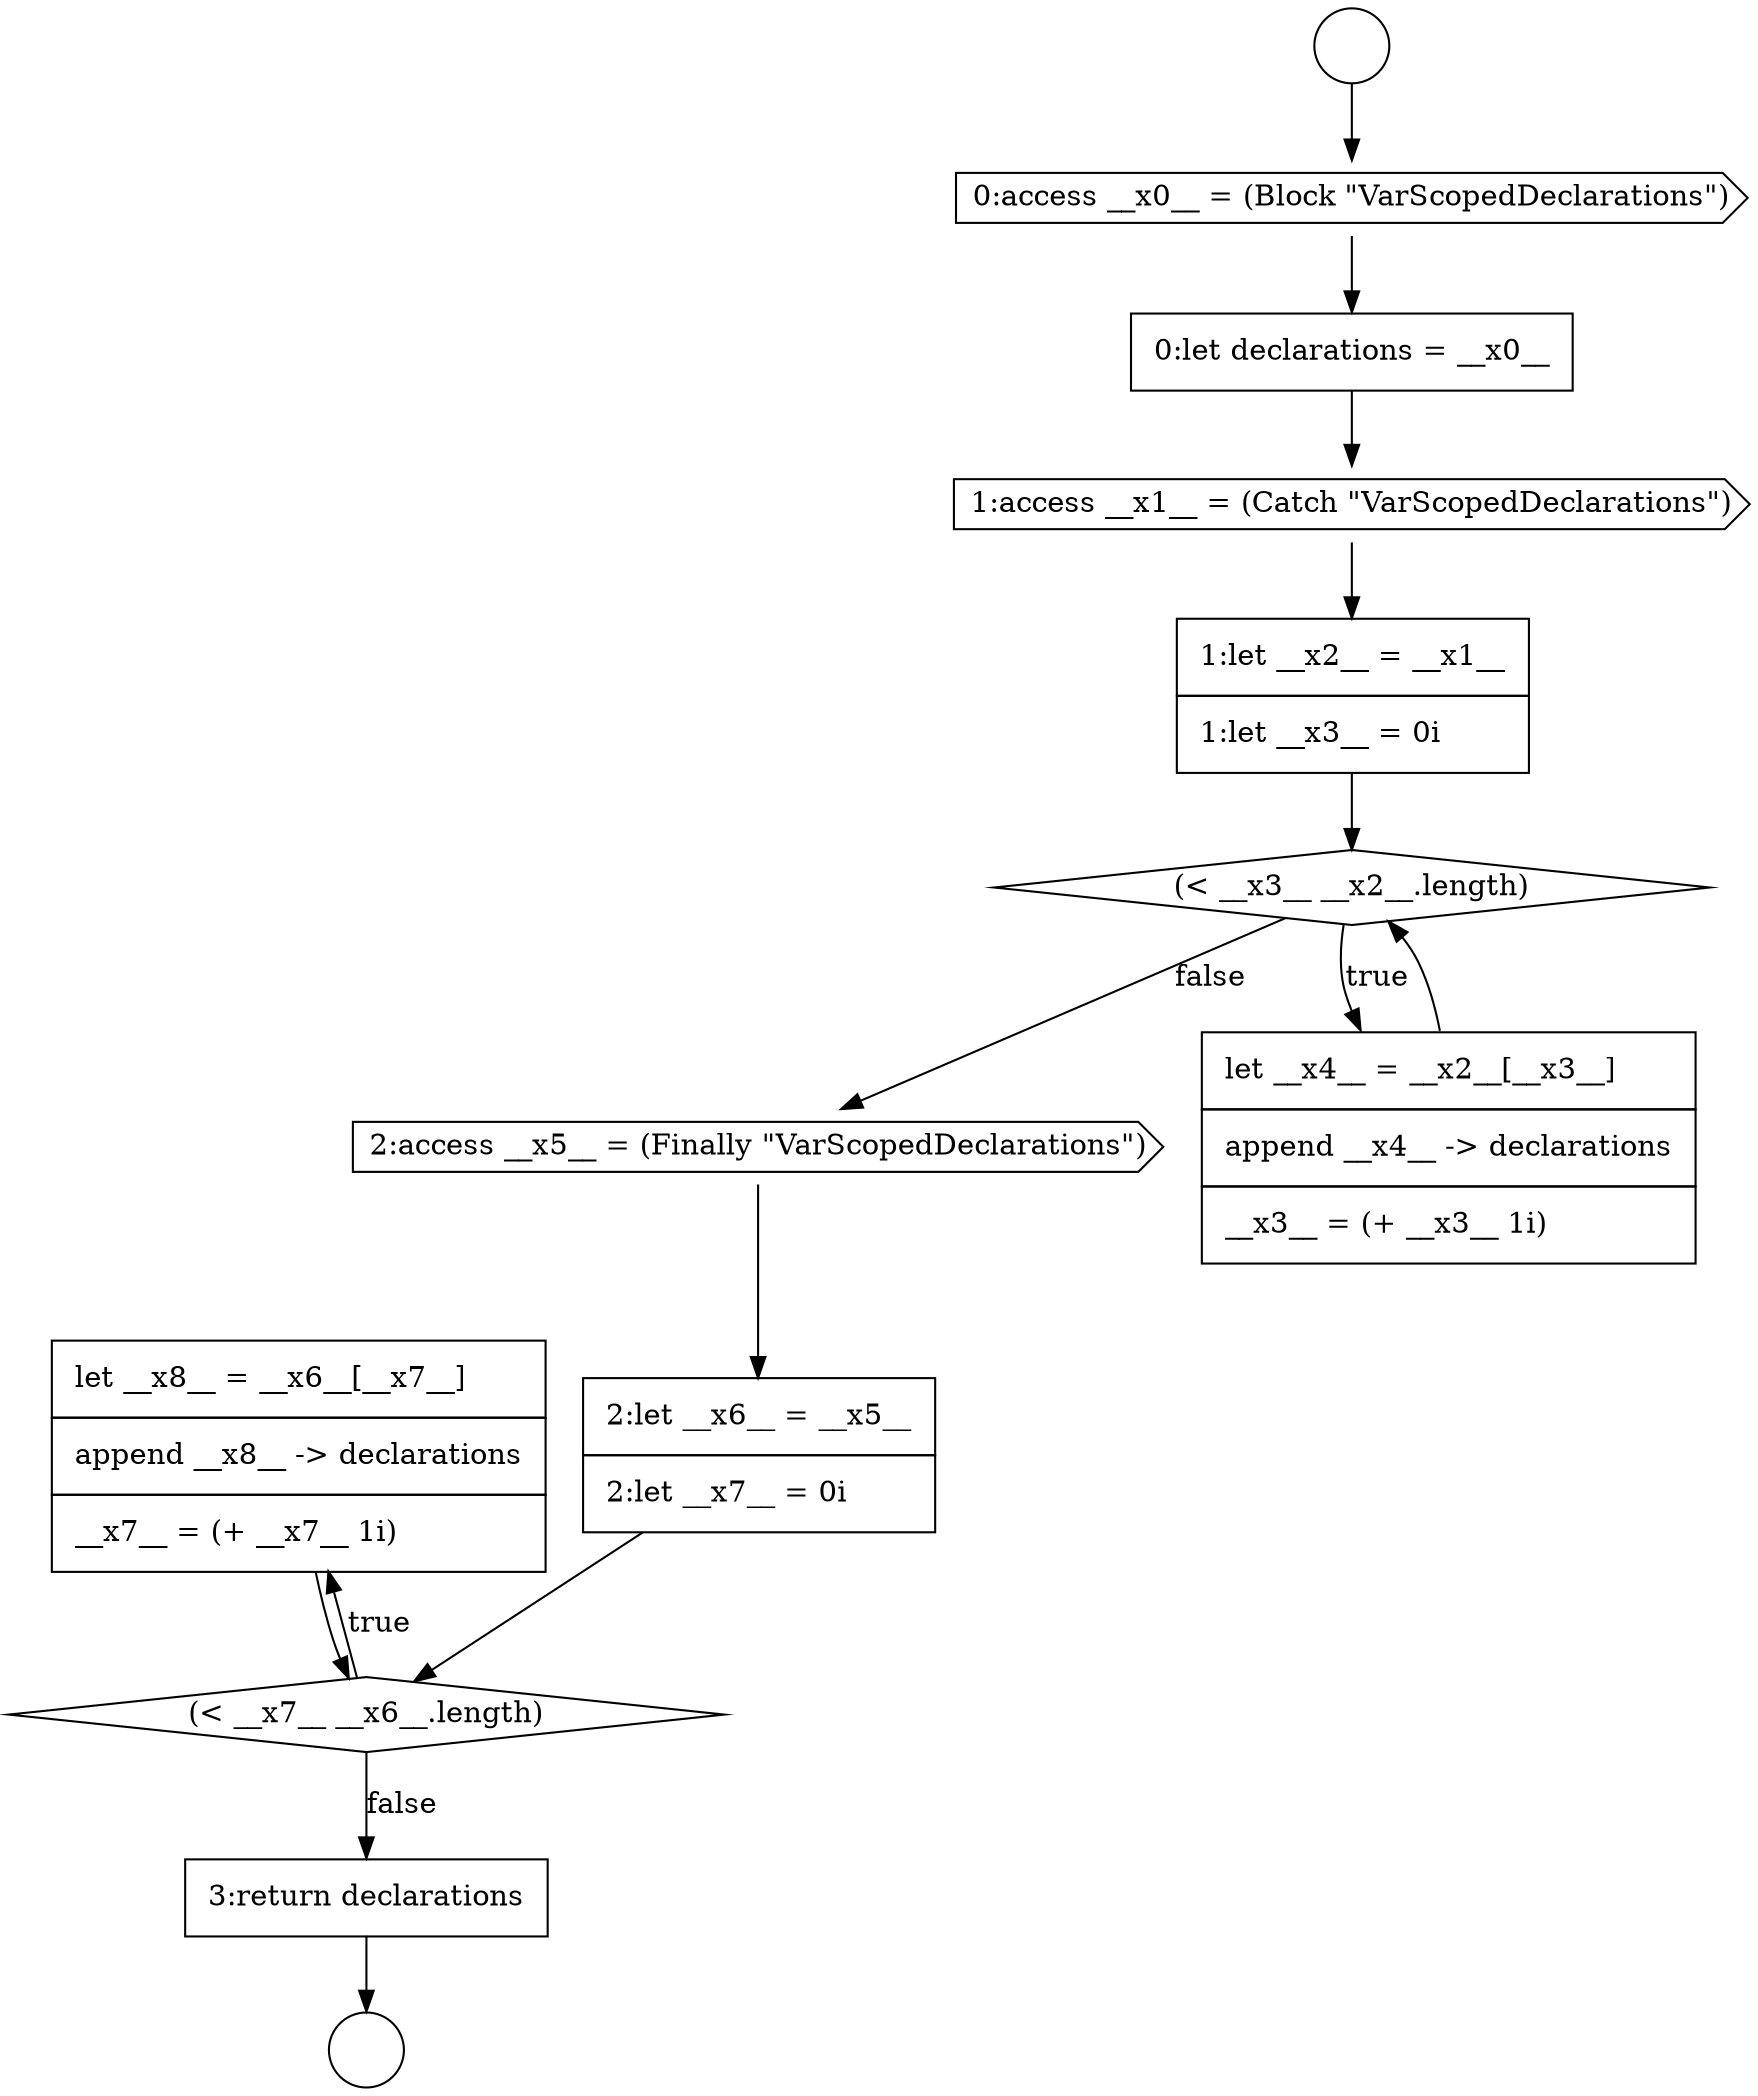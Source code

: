 digraph {
  node7605 [shape=none, margin=0, label=<<font color="black">
    <table border="0" cellborder="1" cellspacing="0" cellpadding="10">
      <tr><td align="left">let __x8__ = __x6__[__x7__]</td></tr>
      <tr><td align="left">append __x8__ -&gt; declarations</td></tr>
      <tr><td align="left">__x7__ = (+ __x7__ 1i)</td></tr>
    </table>
  </font>> color="black" fillcolor="white" style=filled]
  node7604 [shape=diamond, label=<<font color="black">(&lt; __x7__ __x6__.length)</font>> color="black" fillcolor="white" style=filled]
  node7597 [shape=none, margin=0, label=<<font color="black">
    <table border="0" cellborder="1" cellspacing="0" cellpadding="10">
      <tr><td align="left">0:let declarations = __x0__</td></tr>
    </table>
  </font>> color="black" fillcolor="white" style=filled]
  node7599 [shape=none, margin=0, label=<<font color="black">
    <table border="0" cellborder="1" cellspacing="0" cellpadding="10">
      <tr><td align="left">1:let __x2__ = __x1__</td></tr>
      <tr><td align="left">1:let __x3__ = 0i</td></tr>
    </table>
  </font>> color="black" fillcolor="white" style=filled]
  node7594 [shape=circle label=" " color="black" fillcolor="white" style=filled]
  node7600 [shape=diamond, label=<<font color="black">(&lt; __x3__ __x2__.length)</font>> color="black" fillcolor="white" style=filled]
  node7595 [shape=circle label=" " color="black" fillcolor="white" style=filled]
  node7606 [shape=none, margin=0, label=<<font color="black">
    <table border="0" cellborder="1" cellspacing="0" cellpadding="10">
      <tr><td align="left">3:return declarations</td></tr>
    </table>
  </font>> color="black" fillcolor="white" style=filled]
  node7602 [shape=cds, label=<<font color="black">2:access __x5__ = (Finally &quot;VarScopedDeclarations&quot;)</font>> color="black" fillcolor="white" style=filled]
  node7601 [shape=none, margin=0, label=<<font color="black">
    <table border="0" cellborder="1" cellspacing="0" cellpadding="10">
      <tr><td align="left">let __x4__ = __x2__[__x3__]</td></tr>
      <tr><td align="left">append __x4__ -&gt; declarations</td></tr>
      <tr><td align="left">__x3__ = (+ __x3__ 1i)</td></tr>
    </table>
  </font>> color="black" fillcolor="white" style=filled]
  node7596 [shape=cds, label=<<font color="black">0:access __x0__ = (Block &quot;VarScopedDeclarations&quot;)</font>> color="black" fillcolor="white" style=filled]
  node7598 [shape=cds, label=<<font color="black">1:access __x1__ = (Catch &quot;VarScopedDeclarations&quot;)</font>> color="black" fillcolor="white" style=filled]
  node7603 [shape=none, margin=0, label=<<font color="black">
    <table border="0" cellborder="1" cellspacing="0" cellpadding="10">
      <tr><td align="left">2:let __x6__ = __x5__</td></tr>
      <tr><td align="left">2:let __x7__ = 0i</td></tr>
    </table>
  </font>> color="black" fillcolor="white" style=filled]
  node7599 -> node7600 [ color="black"]
  node7598 -> node7599 [ color="black"]
  node7602 -> node7603 [ color="black"]
  node7597 -> node7598 [ color="black"]
  node7604 -> node7605 [label=<<font color="black">true</font>> color="black"]
  node7604 -> node7606 [label=<<font color="black">false</font>> color="black"]
  node7594 -> node7596 [ color="black"]
  node7601 -> node7600 [ color="black"]
  node7606 -> node7595 [ color="black"]
  node7605 -> node7604 [ color="black"]
  node7600 -> node7601 [label=<<font color="black">true</font>> color="black"]
  node7600 -> node7602 [label=<<font color="black">false</font>> color="black"]
  node7603 -> node7604 [ color="black"]
  node7596 -> node7597 [ color="black"]
}

